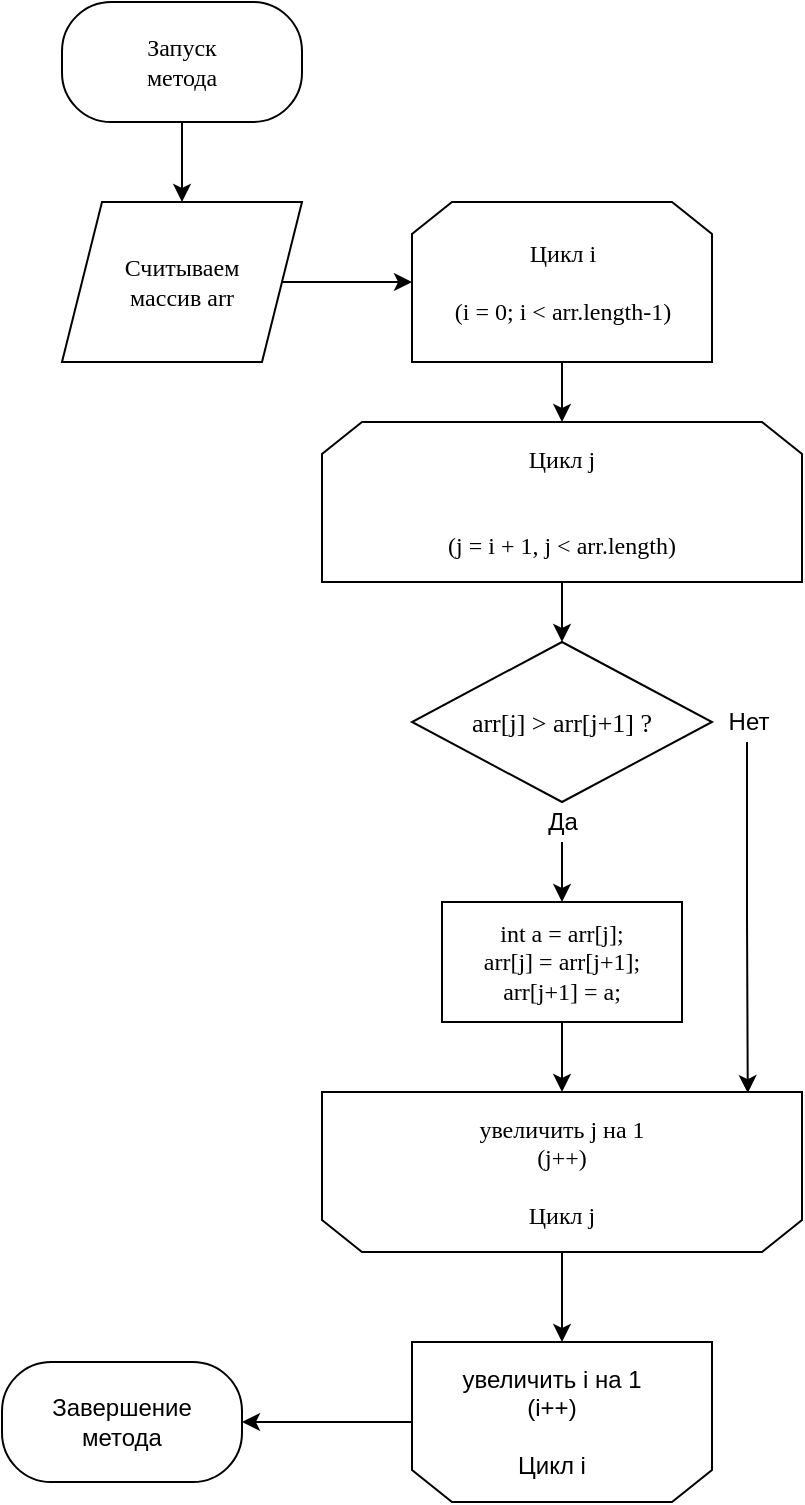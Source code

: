 <mxfile version="13.7.9" type="embed"><diagram id="mSqcu9JkYWeNLQvoUkdU" name="Page-1"><mxGraphModel dx="474" dy="297" grid="1" gridSize="10" guides="1" tooltips="1" connect="1" arrows="1" fold="1" page="1" pageScale="1" pageWidth="827" pageHeight="583" background="none" math="0" shadow="0"><root><mxCell id="0"/><mxCell id="1" parent="0"/><mxCell id="DVKjBasyXGfh041QT-eS-1" value="" style="rounded=1;whiteSpace=wrap;html=1;arcSize=41;" parent="1" vertex="1"><mxGeometry x="110" y="30" width="120" height="60" as="geometry"/></mxCell><mxCell id="DVKjBasyXGfh041QT-eS-3" value="" style="endArrow=classic;html=1;exitX=0.5;exitY=1;exitDx=0;exitDy=0;" parent="1" source="DVKjBasyXGfh041QT-eS-1" target="DVKjBasyXGfh041QT-eS-4" edge="1"><mxGeometry width="50" height="50" relative="1" as="geometry"><mxPoint x="145" y="170" as="sourcePoint"/><mxPoint x="170" y="140" as="targetPoint"/></mxGeometry></mxCell><mxCell id="DVKjBasyXGfh041QT-eS-4" value="" style="shape=parallelogram;perimeter=parallelogramPerimeter;whiteSpace=wrap;html=1;fixedSize=1;" parent="1" vertex="1"><mxGeometry x="110" y="130" width="120" height="80" as="geometry"/></mxCell><mxCell id="3" style="edgeStyle=orthogonalEdgeStyle;rounded=0;orthogonalLoop=1;jettySize=auto;html=1;entryX=0.5;entryY=0;entryDx=0;entryDy=0;" edge="1" parent="1" source="DVKjBasyXGfh041QT-eS-5" target="DVKjBasyXGfh041QT-eS-16"><mxGeometry relative="1" as="geometry"/></mxCell><mxCell id="DVKjBasyXGfh041QT-eS-5" value="" style="shape=loopLimit;whiteSpace=wrap;html=1;" parent="1" vertex="1"><mxGeometry x="285" y="130" width="150" height="80" as="geometry"/></mxCell><mxCell id="DVKjBasyXGfh041QT-eS-6" value="" style="endArrow=classic;html=1;exitX=1;exitY=0.5;exitDx=0;exitDy=0;entryX=0;entryY=0.5;entryDx=0;entryDy=0;" parent="1" source="DVKjBasyXGfh041QT-eS-4" target="DVKjBasyXGfh041QT-eS-5" edge="1"><mxGeometry width="50" height="50" relative="1" as="geometry"><mxPoint x="260" y="220" as="sourcePoint"/><mxPoint x="470" y="270" as="targetPoint"/></mxGeometry></mxCell><mxCell id="DVKjBasyXGfh041QT-eS-7" value="Запуск метода" style="text;html=1;strokeColor=none;fillColor=none;align=center;verticalAlign=middle;whiteSpace=wrap;rounded=0;fontFamily=Verdana;" parent="1" vertex="1"><mxGeometry x="150" y="50" width="40" height="20" as="geometry"/></mxCell><mxCell id="DVKjBasyXGfh041QT-eS-8" value="Считываем массив arr" style="text;html=1;strokeColor=none;fillColor=none;align=center;verticalAlign=middle;whiteSpace=wrap;rounded=0;fontFamily=Verdana;" parent="1" vertex="1"><mxGeometry x="150" y="160" width="40" height="20" as="geometry"/></mxCell><mxCell id="DVKjBasyXGfh041QT-eS-9" value="Цикл i&lt;br&gt;&lt;br&gt;(i = 0; i &amp;lt; arr.length-1)" style="text;html=1;strokeColor=none;fillColor=none;align=center;verticalAlign=middle;whiteSpace=wrap;rounded=0;fontFamily=Verdana;" parent="1" vertex="1"><mxGeometry x="287.5" y="140" width="145" height="60" as="geometry"/></mxCell><mxCell id="DVKjBasyXGfh041QT-eS-47" style="edgeStyle=orthogonalEdgeStyle;rounded=0;orthogonalLoop=1;jettySize=auto;html=1;exitX=1;exitY=0.5;exitDx=0;exitDy=0;entryX=1;entryY=0.5;entryDx=0;entryDy=0;fontFamily=Verdana;" parent="1" source="DVKjBasyXGfh041QT-eS-10" target="DVKjBasyXGfh041QT-eS-46" edge="1"><mxGeometry relative="1" as="geometry"/></mxCell><mxCell id="DVKjBasyXGfh041QT-eS-10" value="" style="shape=loopLimit;whiteSpace=wrap;html=1;rotation=-180;" parent="1" vertex="1"><mxGeometry x="285" y="700" width="150" height="80" as="geometry"/></mxCell><mxCell id="DVKjBasyXGfh041QT-eS-11" value="увеличить i на 1&lt;br&gt;(i++)&lt;br&gt;&lt;span&gt;&lt;br&gt;Цикл i&lt;/span&gt;" style="text;html=1;strokeColor=none;fillColor=none;align=center;verticalAlign=middle;whiteSpace=wrap;rounded=0;" parent="1" vertex="1"><mxGeometry x="290" y="720" width="130" height="40" as="geometry"/></mxCell><mxCell id="5" style="edgeStyle=orthogonalEdgeStyle;rounded=0;orthogonalLoop=1;jettySize=auto;html=1;entryX=0.5;entryY=0;entryDx=0;entryDy=0;" edge="1" parent="1" source="DVKjBasyXGfh041QT-eS-16" target="DVKjBasyXGfh041QT-eS-18"><mxGeometry relative="1" as="geometry"/></mxCell><mxCell id="DVKjBasyXGfh041QT-eS-16" value="Цикл j&lt;br&gt;&lt;br&gt;&lt;br&gt;(j = i + 1, j &amp;lt; arr.length)" style="shape=loopLimit;whiteSpace=wrap;html=1;fontFamily=Verdana;" parent="1" vertex="1"><mxGeometry x="240" y="240" width="240" height="80" as="geometry"/></mxCell><mxCell id="DVKjBasyXGfh041QT-eS-18" value="&lt;font style=&quot;font-size: 13px&quot;&gt;arr[j] &amp;gt; arr[j+1] ?&lt;/font&gt;" style="rhombus;whiteSpace=wrap;html=1;fontFamily=Verdana;" parent="1" vertex="1"><mxGeometry x="285" y="350" width="150" height="80" as="geometry"/></mxCell><mxCell id="DVKjBasyXGfh041QT-eS-41" style="edgeStyle=orthogonalEdgeStyle;rounded=0;orthogonalLoop=1;jettySize=auto;html=1;exitX=0.5;exitY=1;exitDx=0;exitDy=0;entryX=0.5;entryY=1;entryDx=0;entryDy=0;fontFamily=Verdana;" parent="1" source="DVKjBasyXGfh041QT-eS-27" target="DVKjBasyXGfh041QT-eS-30" edge="1"><mxGeometry relative="1" as="geometry"/></mxCell><mxCell id="DVKjBasyXGfh041QT-eS-27" value="int a = arr[j];&lt;br&gt;arr[j] = arr[j+1];&lt;br&gt;arr[j+1] = a;" style="rounded=0;whiteSpace=wrap;html=1;fontFamily=Verdana;" parent="1" vertex="1"><mxGeometry x="300" y="480" width="120" height="60" as="geometry"/></mxCell><mxCell id="15" style="edgeStyle=orthogonalEdgeStyle;rounded=0;orthogonalLoop=1;jettySize=auto;html=1;entryX=0.5;entryY=1;entryDx=0;entryDy=0;" edge="1" parent="1" source="DVKjBasyXGfh041QT-eS-30" target="DVKjBasyXGfh041QT-eS-10"><mxGeometry relative="1" as="geometry"/></mxCell><mxCell id="DVKjBasyXGfh041QT-eS-30" value="" style="shape=loopLimit;whiteSpace=wrap;html=1;rotation=-180;" parent="1" vertex="1"><mxGeometry x="240" y="575" width="240" height="80" as="geometry"/></mxCell><mxCell id="DVKjBasyXGfh041QT-eS-33" value="увеличить j на 1&lt;br&gt;(j++)&lt;br&gt;&lt;br&gt;Цикл j" style="text;html=1;strokeColor=none;fillColor=none;align=center;verticalAlign=middle;whiteSpace=wrap;rounded=0;fontFamily=Verdana;" parent="1" vertex="1"><mxGeometry x="295" y="590" width="130" height="50" as="geometry"/></mxCell><mxCell id="DVKjBasyXGfh041QT-eS-46" value="Завершение&lt;br&gt;метода" style="rounded=1;whiteSpace=wrap;html=1;arcSize=41;" parent="1" vertex="1"><mxGeometry x="80" y="710" width="120" height="60" as="geometry"/></mxCell><mxCell id="10" style="edgeStyle=orthogonalEdgeStyle;rounded=0;orthogonalLoop=1;jettySize=auto;html=1;entryX=0.113;entryY=0.993;entryDx=0;entryDy=0;entryPerimeter=0;" edge="1" parent="1" source="8" target="DVKjBasyXGfh041QT-eS-30"><mxGeometry relative="1" as="geometry"><mxPoint x="453" y="560" as="targetPoint"/></mxGeometry></mxCell><mxCell id="8" value="Нет" style="text;html=1;align=center;verticalAlign=middle;resizable=0;points=[];autosize=1;" vertex="1" parent="1"><mxGeometry x="432.5" y="380" width="40" height="20" as="geometry"/></mxCell><mxCell id="13" style="edgeStyle=orthogonalEdgeStyle;rounded=0;orthogonalLoop=1;jettySize=auto;html=1;entryX=0.5;entryY=0;entryDx=0;entryDy=0;" edge="1" parent="1" source="12" target="DVKjBasyXGfh041QT-eS-27"><mxGeometry relative="1" as="geometry"/></mxCell><mxCell id="12" value="Да" style="text;html=1;align=center;verticalAlign=middle;resizable=0;points=[];autosize=1;" vertex="1" parent="1"><mxGeometry x="345" y="430" width="30" height="20" as="geometry"/></mxCell></root></mxGraphModel></diagram></mxfile>